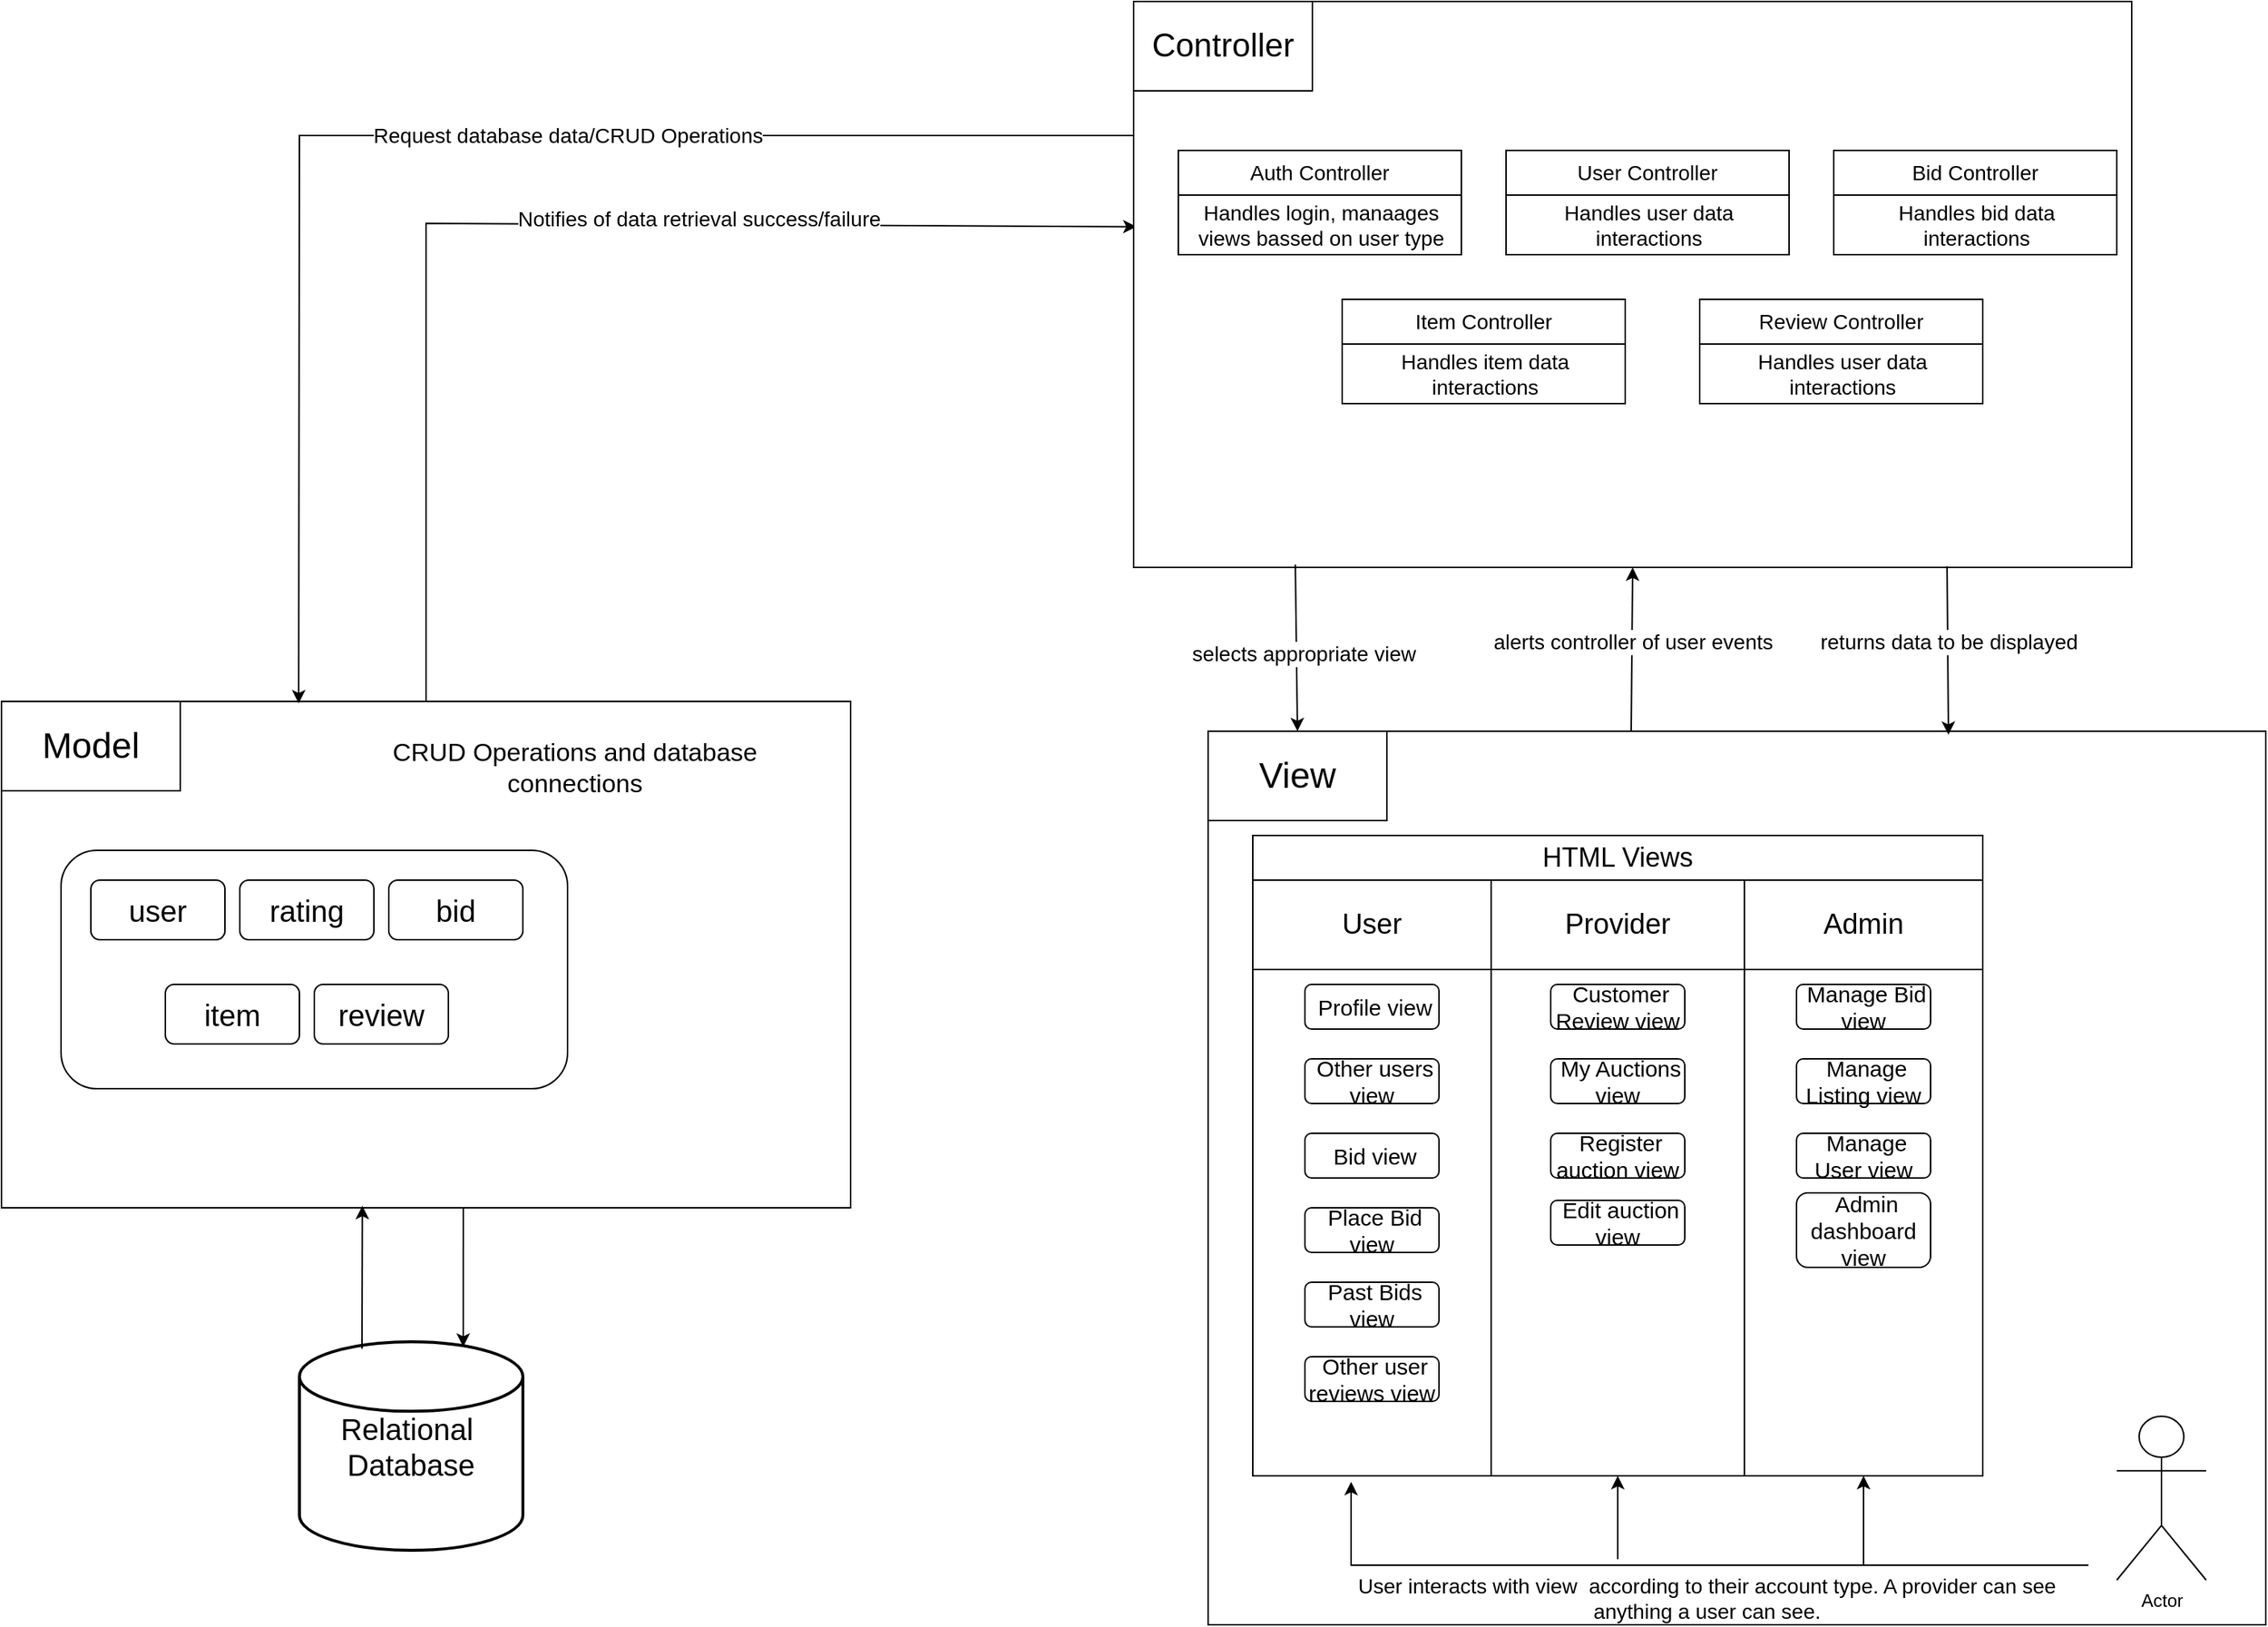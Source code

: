 <mxfile version="24.8.3">
  <diagram name="Page-1" id="AGgA34HAO7MxjlpKdsxk">
    <mxGraphModel dx="1400" dy="980" grid="1" gridSize="10" guides="1" tooltips="1" connect="1" arrows="1" fold="1" page="1" pageScale="1" pageWidth="1654" pageHeight="1169" math="0" shadow="0">
      <root>
        <mxCell id="0" />
        <mxCell id="1" parent="0" />
        <mxCell id="uNaxhdoiLbw7-kHuHbok-19" style="edgeStyle=none;rounded=0;orthogonalLoop=1;jettySize=auto;html=1;exitX=0.5;exitY=0;exitDx=0;exitDy=0;entryX=0.003;entryY=0.398;entryDx=0;entryDy=0;entryPerimeter=0;" edge="1" parent="1" source="uNaxhdoiLbw7-kHuHbok-2" target="uNaxhdoiLbw7-kHuHbok-3">
          <mxGeometry relative="1" as="geometry">
            <mxPoint x="354.667" y="230" as="targetPoint" />
            <Array as="points">
              <mxPoint x="355" y="219" />
            </Array>
          </mxGeometry>
        </mxCell>
        <mxCell id="uNaxhdoiLbw7-kHuHbok-64" value="&lt;font style=&quot;font-size: 14px;&quot;&gt;Notifies of data retrieval success/failure&lt;/font&gt;" style="edgeLabel;html=1;align=center;verticalAlign=middle;resizable=0;points=[];" vertex="1" connectable="0" parent="uNaxhdoiLbw7-kHuHbok-19">
          <mxGeometry x="0.261" y="4" relative="1" as="geometry">
            <mxPoint x="1" as="offset" />
          </mxGeometry>
        </mxCell>
        <mxCell id="uNaxhdoiLbw7-kHuHbok-2" value="" style="rounded=0;whiteSpace=wrap;html=1;" vertex="1" parent="1">
          <mxGeometry x="70" y="540" width="570" height="340" as="geometry" />
        </mxCell>
        <mxCell id="uNaxhdoiLbw7-kHuHbok-18" style="edgeStyle=none;rounded=0;orthogonalLoop=1;jettySize=auto;html=1;entryX=0.35;entryY=0.004;entryDx=0;entryDy=0;entryPerimeter=0;" edge="1" parent="1" target="uNaxhdoiLbw7-kHuHbok-2">
          <mxGeometry relative="1" as="geometry">
            <mxPoint x="270" y="510" as="targetPoint" />
            <mxPoint x="840" y="160" as="sourcePoint" />
            <Array as="points">
              <mxPoint x="270" y="160" />
            </Array>
          </mxGeometry>
        </mxCell>
        <mxCell id="uNaxhdoiLbw7-kHuHbok-65" value="&lt;font style=&quot;font-size: 14px;&quot;&gt;Request database data/CRUD Operations&lt;/font&gt;" style="edgeLabel;html=1;align=center;verticalAlign=middle;resizable=0;points=[];" vertex="1" connectable="0" parent="uNaxhdoiLbw7-kHuHbok-18">
          <mxGeometry x="0.057" relative="1" as="geometry">
            <mxPoint x="113" as="offset" />
          </mxGeometry>
        </mxCell>
        <mxCell id="uNaxhdoiLbw7-kHuHbok-21" style="edgeStyle=none;rounded=0;orthogonalLoop=1;jettySize=auto;html=1;exitX=0.4;exitY=0.002;exitDx=0;exitDy=0;entryX=0.5;entryY=1;entryDx=0;entryDy=0;exitPerimeter=0;" edge="1" parent="1" source="uNaxhdoiLbw7-kHuHbok-5" target="uNaxhdoiLbw7-kHuHbok-3">
          <mxGeometry relative="1" as="geometry">
            <mxPoint x="1165" y="559" as="targetPoint" />
          </mxGeometry>
        </mxCell>
        <mxCell id="uNaxhdoiLbw7-kHuHbok-71" value="alerts controller of user events" style="edgeLabel;html=1;align=center;verticalAlign=middle;resizable=0;points=[];fontSize=14;" vertex="1" connectable="0" parent="uNaxhdoiLbw7-kHuHbok-21">
          <mxGeometry x="0.089" relative="1" as="geometry">
            <mxPoint y="-1" as="offset" />
          </mxGeometry>
        </mxCell>
        <mxCell id="uNaxhdoiLbw7-kHuHbok-3" value="" style="rounded=0;whiteSpace=wrap;html=1;" vertex="1" parent="1">
          <mxGeometry x="830" y="70" width="670" height="380" as="geometry" />
        </mxCell>
        <mxCell id="uNaxhdoiLbw7-kHuHbok-5" value="" style="rounded=0;whiteSpace=wrap;html=1;" vertex="1" parent="1">
          <mxGeometry x="880" y="560" width="710" height="600" as="geometry" />
        </mxCell>
        <mxCell id="uNaxhdoiLbw7-kHuHbok-8" value="" style="shape=partialRectangle;whiteSpace=wrap;html=1;top=0;left=0;fillColor=none;" vertex="1" parent="1">
          <mxGeometry x="70" y="540" width="120" height="60" as="geometry" />
        </mxCell>
        <mxCell id="uNaxhdoiLbw7-kHuHbok-9" value="&lt;font style=&quot;font-size: 24px;&quot;&gt;Model&lt;/font&gt;" style="text;html=1;align=center;verticalAlign=middle;whiteSpace=wrap;rounded=0;" vertex="1" parent="1">
          <mxGeometry x="70" y="540" width="120" height="60" as="geometry" />
        </mxCell>
        <mxCell id="uNaxhdoiLbw7-kHuHbok-10" value="" style="shape=partialRectangle;whiteSpace=wrap;html=1;top=0;left=0;fillColor=none;" vertex="1" parent="1">
          <mxGeometry x="830" y="70" width="120" height="60" as="geometry" />
        </mxCell>
        <mxCell id="uNaxhdoiLbw7-kHuHbok-11" value="&lt;font style=&quot;font-size: 22px;&quot;&gt;Controller&lt;/font&gt;" style="text;html=1;align=center;verticalAlign=middle;whiteSpace=wrap;rounded=0;" vertex="1" parent="1">
          <mxGeometry x="830" y="70" width="120" height="60" as="geometry" />
        </mxCell>
        <mxCell id="uNaxhdoiLbw7-kHuHbok-12" value="" style="shape=partialRectangle;whiteSpace=wrap;html=1;top=0;left=0;fillColor=none;" vertex="1" parent="1">
          <mxGeometry x="880" y="560" width="120" height="60" as="geometry" />
        </mxCell>
        <mxCell id="uNaxhdoiLbw7-kHuHbok-13" value="&lt;font style=&quot;font-size: 24px;&quot;&gt;View&lt;/font&gt;" style="text;html=1;align=center;verticalAlign=middle;whiteSpace=wrap;rounded=0;" vertex="1" parent="1">
          <mxGeometry x="880" y="560" width="120" height="60" as="geometry" />
        </mxCell>
        <mxCell id="uNaxhdoiLbw7-kHuHbok-14" value="" style="rounded=1;whiteSpace=wrap;html=1;" vertex="1" parent="1">
          <mxGeometry x="110" y="640" width="340" height="160" as="geometry" />
        </mxCell>
        <mxCell id="uNaxhdoiLbw7-kHuHbok-15" value="&lt;div style=&quot;font-size: 20px;&quot;&gt;&lt;font style=&quot;font-size: 20px;&quot;&gt;Relational&amp;nbsp;&lt;/font&gt;&lt;/div&gt;&lt;div style=&quot;font-size: 20px;&quot;&gt;&lt;font style=&quot;font-size: 20px;&quot;&gt;Database&lt;/font&gt;&lt;/div&gt;" style="strokeWidth=2;html=1;shape=mxgraph.flowchart.database;whiteSpace=wrap;" vertex="1" parent="1">
          <mxGeometry x="270" y="970" width="150" height="140" as="geometry" />
        </mxCell>
        <mxCell id="uNaxhdoiLbw7-kHuHbok-16" style="edgeStyle=none;rounded=0;orthogonalLoop=1;jettySize=auto;html=1;entryX=0.733;entryY=0.024;entryDx=0;entryDy=0;entryPerimeter=0;" edge="1" parent="1" target="uNaxhdoiLbw7-kHuHbok-15">
          <mxGeometry relative="1" as="geometry">
            <mxPoint x="380" y="880" as="sourcePoint" />
          </mxGeometry>
        </mxCell>
        <mxCell id="uNaxhdoiLbw7-kHuHbok-17" style="edgeStyle=none;rounded=0;orthogonalLoop=1;jettySize=auto;html=1;exitX=0.28;exitY=0.033;exitDx=0;exitDy=0;exitPerimeter=0;entryX=0.425;entryY=0.996;entryDx=0;entryDy=0;entryPerimeter=0;" edge="1" parent="1" source="uNaxhdoiLbw7-kHuHbok-15" target="uNaxhdoiLbw7-kHuHbok-2">
          <mxGeometry relative="1" as="geometry" />
        </mxCell>
        <mxCell id="uNaxhdoiLbw7-kHuHbok-20" style="edgeStyle=none;rounded=0;orthogonalLoop=1;jettySize=auto;html=1;exitX=0.162;exitY=0.995;exitDx=0;exitDy=0;entryX=0.5;entryY=0;entryDx=0;entryDy=0;exitPerimeter=0;" edge="1" parent="1" source="uNaxhdoiLbw7-kHuHbok-3" target="uNaxhdoiLbw7-kHuHbok-13">
          <mxGeometry relative="1" as="geometry">
            <mxPoint x="971" y="460" as="targetPoint" />
          </mxGeometry>
        </mxCell>
        <mxCell id="uNaxhdoiLbw7-kHuHbok-70" value="selects appropriate view" style="edgeLabel;html=1;align=center;verticalAlign=middle;resizable=0;points=[];fontSize=14;" vertex="1" connectable="0" parent="uNaxhdoiLbw7-kHuHbok-20">
          <mxGeometry x="0.059" y="4" relative="1" as="geometry">
            <mxPoint as="offset" />
          </mxGeometry>
        </mxCell>
        <mxCell id="uNaxhdoiLbw7-kHuHbok-22" style="edgeStyle=none;rounded=0;orthogonalLoop=1;jettySize=auto;html=1;entryX=0.7;entryY=0.004;entryDx=0;entryDy=0;entryPerimeter=0;exitX=0.815;exitY=0.998;exitDx=0;exitDy=0;exitPerimeter=0;" edge="1" parent="1" source="uNaxhdoiLbw7-kHuHbok-3" target="uNaxhdoiLbw7-kHuHbok-5">
          <mxGeometry relative="1" as="geometry">
            <mxPoint x="1375" y="560" as="sourcePoint" />
          </mxGeometry>
        </mxCell>
        <mxCell id="uNaxhdoiLbw7-kHuHbok-81" value="returns data to be displayed" style="edgeLabel;html=1;align=center;verticalAlign=middle;resizable=0;points=[];fontSize=14;" vertex="1" connectable="0" parent="uNaxhdoiLbw7-kHuHbok-22">
          <mxGeometry x="-0.107" relative="1" as="geometry">
            <mxPoint as="offset" />
          </mxGeometry>
        </mxCell>
        <mxCell id="uNaxhdoiLbw7-kHuHbok-28" value="&lt;font style=&quot;font-size: 18px;&quot;&gt;HTML Views&lt;/font&gt;" style="rounded=0;whiteSpace=wrap;html=1;" vertex="1" parent="1">
          <mxGeometry x="910" y="630" width="490" height="30" as="geometry" />
        </mxCell>
        <mxCell id="uNaxhdoiLbw7-kHuHbok-29" value="&lt;font style=&quot;font-size: 19px;&quot;&gt;User&lt;/font&gt;" style="rounded=0;whiteSpace=wrap;html=1;" vertex="1" parent="1">
          <mxGeometry x="910" y="660" width="160" height="60" as="geometry" />
        </mxCell>
        <mxCell id="uNaxhdoiLbw7-kHuHbok-30" value="&lt;font style=&quot;font-size: 19px;&quot;&gt;Provider&lt;/font&gt;" style="rounded=0;whiteSpace=wrap;html=1;" vertex="1" parent="1">
          <mxGeometry x="1070" y="660" width="170" height="60" as="geometry" />
        </mxCell>
        <mxCell id="uNaxhdoiLbw7-kHuHbok-31" value="&lt;font style=&quot;font-size: 19px;&quot;&gt;Admin&lt;/font&gt;" style="rounded=0;whiteSpace=wrap;html=1;" vertex="1" parent="1">
          <mxGeometry x="1240" y="660" width="160" height="60" as="geometry" />
        </mxCell>
        <mxCell id="uNaxhdoiLbw7-kHuHbok-32" value="" style="rounded=0;whiteSpace=wrap;html=1;" vertex="1" parent="1">
          <mxGeometry x="910" y="720" width="160" height="340" as="geometry" />
        </mxCell>
        <mxCell id="uNaxhdoiLbw7-kHuHbok-33" value="" style="rounded=0;whiteSpace=wrap;html=1;" vertex="1" parent="1">
          <mxGeometry x="1070" y="720" width="170" height="340" as="geometry" />
        </mxCell>
        <mxCell id="uNaxhdoiLbw7-kHuHbok-34" value="" style="rounded=0;whiteSpace=wrap;html=1;" vertex="1" parent="1">
          <mxGeometry x="1240" y="720" width="160" height="340" as="geometry" />
        </mxCell>
        <mxCell id="uNaxhdoiLbw7-kHuHbok-37" value="&lt;div&gt;&lt;font style=&quot;font-size: 15px;&quot;&gt;&amp;nbsp;Bid view&lt;/font&gt;&lt;/div&gt;" style="rounded=1;whiteSpace=wrap;html=1;" vertex="1" parent="1">
          <mxGeometry x="945" y="830" width="90" height="30" as="geometry" />
        </mxCell>
        <mxCell id="uNaxhdoiLbw7-kHuHbok-40" value="&lt;font style=&quot;font-size: 15px;&quot;&gt;&amp;nbsp;Profile view&lt;/font&gt;" style="rounded=1;whiteSpace=wrap;html=1;" vertex="1" parent="1">
          <mxGeometry x="945" y="730" width="90" height="30" as="geometry" />
        </mxCell>
        <mxCell id="uNaxhdoiLbw7-kHuHbok-41" value="&lt;font style=&quot;font-size: 15px;&quot;&gt;&amp;nbsp;Past Bids view&lt;/font&gt;" style="rounded=1;whiteSpace=wrap;html=1;" vertex="1" parent="1">
          <mxGeometry x="945" y="930" width="90" height="30" as="geometry" />
        </mxCell>
        <mxCell id="uNaxhdoiLbw7-kHuHbok-42" value="&lt;font style=&quot;font-size: 15px;&quot;&gt;&amp;nbsp;Other users view&lt;/font&gt;" style="rounded=1;whiteSpace=wrap;html=1;" vertex="1" parent="1">
          <mxGeometry x="945" y="780" width="90" height="30" as="geometry" />
        </mxCell>
        <mxCell id="uNaxhdoiLbw7-kHuHbok-43" value="&lt;font style=&quot;font-size: 15px;&quot;&gt;&amp;nbsp;Other user reviews view&lt;/font&gt;" style="rounded=1;whiteSpace=wrap;html=1;" vertex="1" parent="1">
          <mxGeometry x="945" y="980" width="90" height="30" as="geometry" />
        </mxCell>
        <mxCell id="uNaxhdoiLbw7-kHuHbok-44" value="&lt;font style=&quot;font-size: 15px;&quot;&gt;&amp;nbsp;Place Bid view&lt;/font&gt;" style="rounded=1;whiteSpace=wrap;html=1;" vertex="1" parent="1">
          <mxGeometry x="945" y="880" width="90" height="30" as="geometry" />
        </mxCell>
        <mxCell id="uNaxhdoiLbw7-kHuHbok-48" value="&lt;font style=&quot;font-size: 15px;&quot;&gt;&amp;nbsp;Customer Review view&lt;/font&gt;" style="rounded=1;whiteSpace=wrap;html=1;" vertex="1" parent="1">
          <mxGeometry x="1110" y="730" width="90" height="30" as="geometry" />
        </mxCell>
        <mxCell id="uNaxhdoiLbw7-kHuHbok-49" value="&lt;font style=&quot;font-size: 15px;&quot;&gt;&amp;nbsp;My Auctions view&lt;/font&gt;" style="rounded=1;whiteSpace=wrap;html=1;" vertex="1" parent="1">
          <mxGeometry x="1110" y="780" width="90" height="30" as="geometry" />
        </mxCell>
        <mxCell id="uNaxhdoiLbw7-kHuHbok-50" value="&lt;font style=&quot;font-size: 15px;&quot;&gt;&amp;nbsp;Register auction view&lt;/font&gt;" style="rounded=1;whiteSpace=wrap;html=1;" vertex="1" parent="1">
          <mxGeometry x="1110" y="830" width="90" height="30" as="geometry" />
        </mxCell>
        <mxCell id="uNaxhdoiLbw7-kHuHbok-51" value="&lt;font style=&quot;font-size: 15px;&quot;&gt;&amp;nbsp;Edit auction view&lt;/font&gt;" style="rounded=1;whiteSpace=wrap;html=1;" vertex="1" parent="1">
          <mxGeometry x="1110" y="875" width="90" height="30" as="geometry" />
        </mxCell>
        <mxCell id="uNaxhdoiLbw7-kHuHbok-52" value="&lt;font style=&quot;font-size: 15px;&quot;&gt;&amp;nbsp;Manage Bid view&lt;/font&gt;" style="rounded=1;whiteSpace=wrap;html=1;" vertex="1" parent="1">
          <mxGeometry x="1275" y="730" width="90" height="30" as="geometry" />
        </mxCell>
        <mxCell id="uNaxhdoiLbw7-kHuHbok-53" value="&lt;font style=&quot;font-size: 15px;&quot;&gt;&amp;nbsp;Manage Listing view&lt;/font&gt;" style="rounded=1;whiteSpace=wrap;html=1;" vertex="1" parent="1">
          <mxGeometry x="1275" y="780" width="90" height="30" as="geometry" />
        </mxCell>
        <mxCell id="uNaxhdoiLbw7-kHuHbok-54" value="&lt;font style=&quot;font-size: 15px;&quot;&gt;&amp;nbsp;Manage User view&lt;/font&gt;" style="rounded=1;whiteSpace=wrap;html=1;" vertex="1" parent="1">
          <mxGeometry x="1275" y="830" width="90" height="30" as="geometry" />
        </mxCell>
        <mxCell id="uNaxhdoiLbw7-kHuHbok-55" value="&lt;font style=&quot;font-size: 15px;&quot;&gt;&amp;nbsp;Admin dashboard view&lt;/font&gt;" style="rounded=1;whiteSpace=wrap;html=1;" vertex="1" parent="1">
          <mxGeometry x="1275" y="870" width="90" height="50" as="geometry" />
        </mxCell>
        <mxCell id="uNaxhdoiLbw7-kHuHbok-56" value="&lt;font style=&quot;font-size: 20px;&quot;&gt;user&lt;/font&gt;" style="rounded=1;whiteSpace=wrap;html=1;" vertex="1" parent="1">
          <mxGeometry x="130" y="660" width="90" height="40" as="geometry" />
        </mxCell>
        <mxCell id="uNaxhdoiLbw7-kHuHbok-59" value="&lt;font style=&quot;font-size: 20px;&quot;&gt;rating&lt;/font&gt;" style="rounded=1;whiteSpace=wrap;html=1;" vertex="1" parent="1">
          <mxGeometry x="230" y="660" width="90" height="40" as="geometry" />
        </mxCell>
        <mxCell id="uNaxhdoiLbw7-kHuHbok-60" value="&lt;font style=&quot;font-size: 20px;&quot;&gt;bid&lt;/font&gt;" style="rounded=1;whiteSpace=wrap;html=1;" vertex="1" parent="1">
          <mxGeometry x="330" y="660" width="90" height="40" as="geometry" />
        </mxCell>
        <mxCell id="uNaxhdoiLbw7-kHuHbok-61" value="&lt;font style=&quot;font-size: 20px;&quot;&gt;item&lt;/font&gt;" style="rounded=1;whiteSpace=wrap;html=1;" vertex="1" parent="1">
          <mxGeometry x="180" y="730" width="90" height="40" as="geometry" />
        </mxCell>
        <mxCell id="uNaxhdoiLbw7-kHuHbok-62" value="&lt;font style=&quot;font-size: 20px;&quot;&gt;review&lt;/font&gt;" style="rounded=1;whiteSpace=wrap;html=1;" vertex="1" parent="1">
          <mxGeometry x="280" y="730" width="90" height="40" as="geometry" />
        </mxCell>
        <mxCell id="uNaxhdoiLbw7-kHuHbok-63" value="&lt;font style=&quot;font-size: 17px;&quot;&gt;CRUD Operations and database connections&lt;/font&gt;" style="text;html=1;align=center;verticalAlign=middle;whiteSpace=wrap;rounded=0;" vertex="1" parent="1">
          <mxGeometry x="320" y="570" width="270" height="30" as="geometry" />
        </mxCell>
        <mxCell id="uNaxhdoiLbw7-kHuHbok-66" value="Auth Controller" style="swimlane;fontStyle=0;childLayout=stackLayout;horizontal=1;startSize=30;horizontalStack=0;resizeParent=1;resizeParentMax=0;resizeLast=0;collapsible=1;marginBottom=0;whiteSpace=wrap;html=1;fontSize=14;" vertex="1" parent="1">
          <mxGeometry x="860" y="170" width="190" height="70" as="geometry" />
        </mxCell>
        <mxCell id="uNaxhdoiLbw7-kHuHbok-67" value="&lt;div style=&quot;font-size: 14px;&quot; align=&quot;center&quot;&gt;Handles login, manaages views bassed on user type&lt;br style=&quot;font-size: 14px;&quot;&gt;&lt;/div&gt;" style="text;strokeColor=none;fillColor=none;align=left;verticalAlign=middle;spacingLeft=4;spacingRight=4;overflow=hidden;points=[[0,0.5],[1,0.5]];portConstraint=eastwest;rotatable=0;whiteSpace=wrap;html=1;fontSize=14;" vertex="1" parent="uNaxhdoiLbw7-kHuHbok-66">
          <mxGeometry y="30" width="190" height="40" as="geometry" />
        </mxCell>
        <mxCell id="uNaxhdoiLbw7-kHuHbok-72" value="User Controller" style="swimlane;fontStyle=0;childLayout=stackLayout;horizontal=1;startSize=30;horizontalStack=0;resizeParent=1;resizeParentMax=0;resizeLast=0;collapsible=1;marginBottom=0;whiteSpace=wrap;html=1;fontSize=14;" vertex="1" parent="1">
          <mxGeometry x="1080" y="170" width="190" height="70" as="geometry" />
        </mxCell>
        <mxCell id="uNaxhdoiLbw7-kHuHbok-73" value="&lt;div style=&quot;font-size: 14px;&quot; align=&quot;center&quot;&gt;Handles user data interactions&lt;br style=&quot;font-size: 14px;&quot;&gt;&lt;/div&gt;" style="text;strokeColor=none;fillColor=none;align=left;verticalAlign=middle;spacingLeft=4;spacingRight=4;overflow=hidden;points=[[0,0.5],[1,0.5]];portConstraint=eastwest;rotatable=0;whiteSpace=wrap;html=1;fontSize=14;" vertex="1" parent="uNaxhdoiLbw7-kHuHbok-72">
          <mxGeometry y="30" width="190" height="40" as="geometry" />
        </mxCell>
        <mxCell id="uNaxhdoiLbw7-kHuHbok-75" value="Item Controller" style="swimlane;fontStyle=0;childLayout=stackLayout;horizontal=1;startSize=30;horizontalStack=0;resizeParent=1;resizeParentMax=0;resizeLast=0;collapsible=1;marginBottom=0;whiteSpace=wrap;html=1;fontSize=14;" vertex="1" parent="1">
          <mxGeometry x="970" y="270" width="190" height="70" as="geometry" />
        </mxCell>
        <mxCell id="uNaxhdoiLbw7-kHuHbok-76" value="&lt;div style=&quot;font-size: 14px;&quot; align=&quot;center&quot;&gt;Handles item data interactions&lt;br style=&quot;font-size: 14px;&quot;&gt;&lt;/div&gt;" style="text;strokeColor=none;fillColor=none;align=left;verticalAlign=middle;spacingLeft=4;spacingRight=4;overflow=hidden;points=[[0,0.5],[1,0.5]];portConstraint=eastwest;rotatable=0;whiteSpace=wrap;html=1;fontSize=14;" vertex="1" parent="uNaxhdoiLbw7-kHuHbok-75">
          <mxGeometry y="30" width="190" height="40" as="geometry" />
        </mxCell>
        <mxCell id="uNaxhdoiLbw7-kHuHbok-77" value="Bid Controller" style="swimlane;fontStyle=0;childLayout=stackLayout;horizontal=1;startSize=30;horizontalStack=0;resizeParent=1;resizeParentMax=0;resizeLast=0;collapsible=1;marginBottom=0;whiteSpace=wrap;html=1;fontSize=14;" vertex="1" parent="1">
          <mxGeometry x="1300" y="170" width="190" height="70" as="geometry" />
        </mxCell>
        <mxCell id="uNaxhdoiLbw7-kHuHbok-78" value="&lt;div style=&quot;font-size: 14px;&quot; align=&quot;center&quot;&gt;Handles bid data interactions&lt;br style=&quot;font-size: 14px;&quot;&gt;&lt;/div&gt;" style="text;strokeColor=none;fillColor=none;align=left;verticalAlign=middle;spacingLeft=4;spacingRight=4;overflow=hidden;points=[[0,0.5],[1,0.5]];portConstraint=eastwest;rotatable=0;whiteSpace=wrap;html=1;fontSize=14;" vertex="1" parent="uNaxhdoiLbw7-kHuHbok-77">
          <mxGeometry y="30" width="190" height="40" as="geometry" />
        </mxCell>
        <mxCell id="uNaxhdoiLbw7-kHuHbok-79" value="Review Controller" style="swimlane;fontStyle=0;childLayout=stackLayout;horizontal=1;startSize=30;horizontalStack=0;resizeParent=1;resizeParentMax=0;resizeLast=0;collapsible=1;marginBottom=0;whiteSpace=wrap;html=1;fontSize=14;" vertex="1" parent="1">
          <mxGeometry x="1210" y="270" width="190" height="70" as="geometry" />
        </mxCell>
        <mxCell id="uNaxhdoiLbw7-kHuHbok-80" value="&lt;div style=&quot;font-size: 14px;&quot; align=&quot;center&quot;&gt;Handles user data interactions&lt;br style=&quot;font-size: 14px;&quot;&gt;&lt;/div&gt;" style="text;strokeColor=none;fillColor=none;align=left;verticalAlign=middle;spacingLeft=4;spacingRight=4;overflow=hidden;points=[[0,0.5],[1,0.5]];portConstraint=eastwest;rotatable=0;whiteSpace=wrap;html=1;fontSize=14;" vertex="1" parent="uNaxhdoiLbw7-kHuHbok-79">
          <mxGeometry y="30" width="190" height="40" as="geometry" />
        </mxCell>
        <mxCell id="uNaxhdoiLbw7-kHuHbok-84" style="edgeStyle=none;rounded=0;orthogonalLoop=1;jettySize=auto;html=1;" edge="1" parent="1">
          <mxGeometry relative="1" as="geometry">
            <mxPoint x="976" y="1064" as="targetPoint" />
            <mxPoint x="1471" y="1120" as="sourcePoint" />
            <Array as="points">
              <mxPoint x="976" y="1120" />
            </Array>
          </mxGeometry>
        </mxCell>
        <mxCell id="uNaxhdoiLbw7-kHuHbok-82" value="Actor" style="shape=umlActor;verticalLabelPosition=bottom;verticalAlign=top;html=1;outlineConnect=0;" vertex="1" parent="1">
          <mxGeometry x="1490" y="1020" width="60" height="110" as="geometry" />
        </mxCell>
        <mxCell id="uNaxhdoiLbw7-kHuHbok-85" value="" style="endArrow=classic;html=1;rounded=0;entryX=0.5;entryY=1;entryDx=0;entryDy=0;" edge="1" parent="1" target="uNaxhdoiLbw7-kHuHbok-33">
          <mxGeometry width="50" height="50" relative="1" as="geometry">
            <mxPoint x="1155" y="1116" as="sourcePoint" />
            <mxPoint x="1150" y="900" as="targetPoint" />
          </mxGeometry>
        </mxCell>
        <mxCell id="uNaxhdoiLbw7-kHuHbok-86" value="" style="endArrow=classic;html=1;rounded=0;entryX=0.5;entryY=1;entryDx=0;entryDy=0;" edge="1" parent="1" target="uNaxhdoiLbw7-kHuHbok-34">
          <mxGeometry width="50" height="50" relative="1" as="geometry">
            <mxPoint x="1320" y="1120" as="sourcePoint" />
            <mxPoint x="1150" y="860" as="targetPoint" />
          </mxGeometry>
        </mxCell>
        <mxCell id="uNaxhdoiLbw7-kHuHbok-87" value="&lt;font style=&quot;font-size: 14px;&quot;&gt;User interacts with view&amp;nbsp; according to their account type. A provider can see anything a user can see.&lt;br&gt;&lt;/font&gt;" style="text;html=1;align=center;verticalAlign=middle;whiteSpace=wrap;rounded=0;" vertex="1" parent="1">
          <mxGeometry x="970" y="1127" width="490" height="30" as="geometry" />
        </mxCell>
      </root>
    </mxGraphModel>
  </diagram>
</mxfile>
